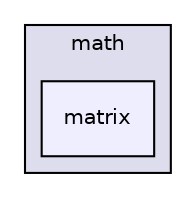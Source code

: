 digraph "lib/alloy-core/include/alloy/core/math/matrix" {
  compound=true
  node [ fontsize="10", fontname="Helvetica"];
  edge [ labelfontsize="10", labelfontname="Helvetica"];
  subgraph clusterdir_77286322d8e3f78665ede88d5b926e25 {
    graph [ bgcolor="#ddddee", pencolor="black", label="math" fontname="Helvetica", fontsize="10", URL="dir_77286322d8e3f78665ede88d5b926e25.html"]
  dir_cff401d89997a66a88628f1cdf6dd81b [shape=box, label="matrix", style="filled", fillcolor="#eeeeff", pencolor="black", URL="dir_cff401d89997a66a88628f1cdf6dd81b.html"];
  }
}
